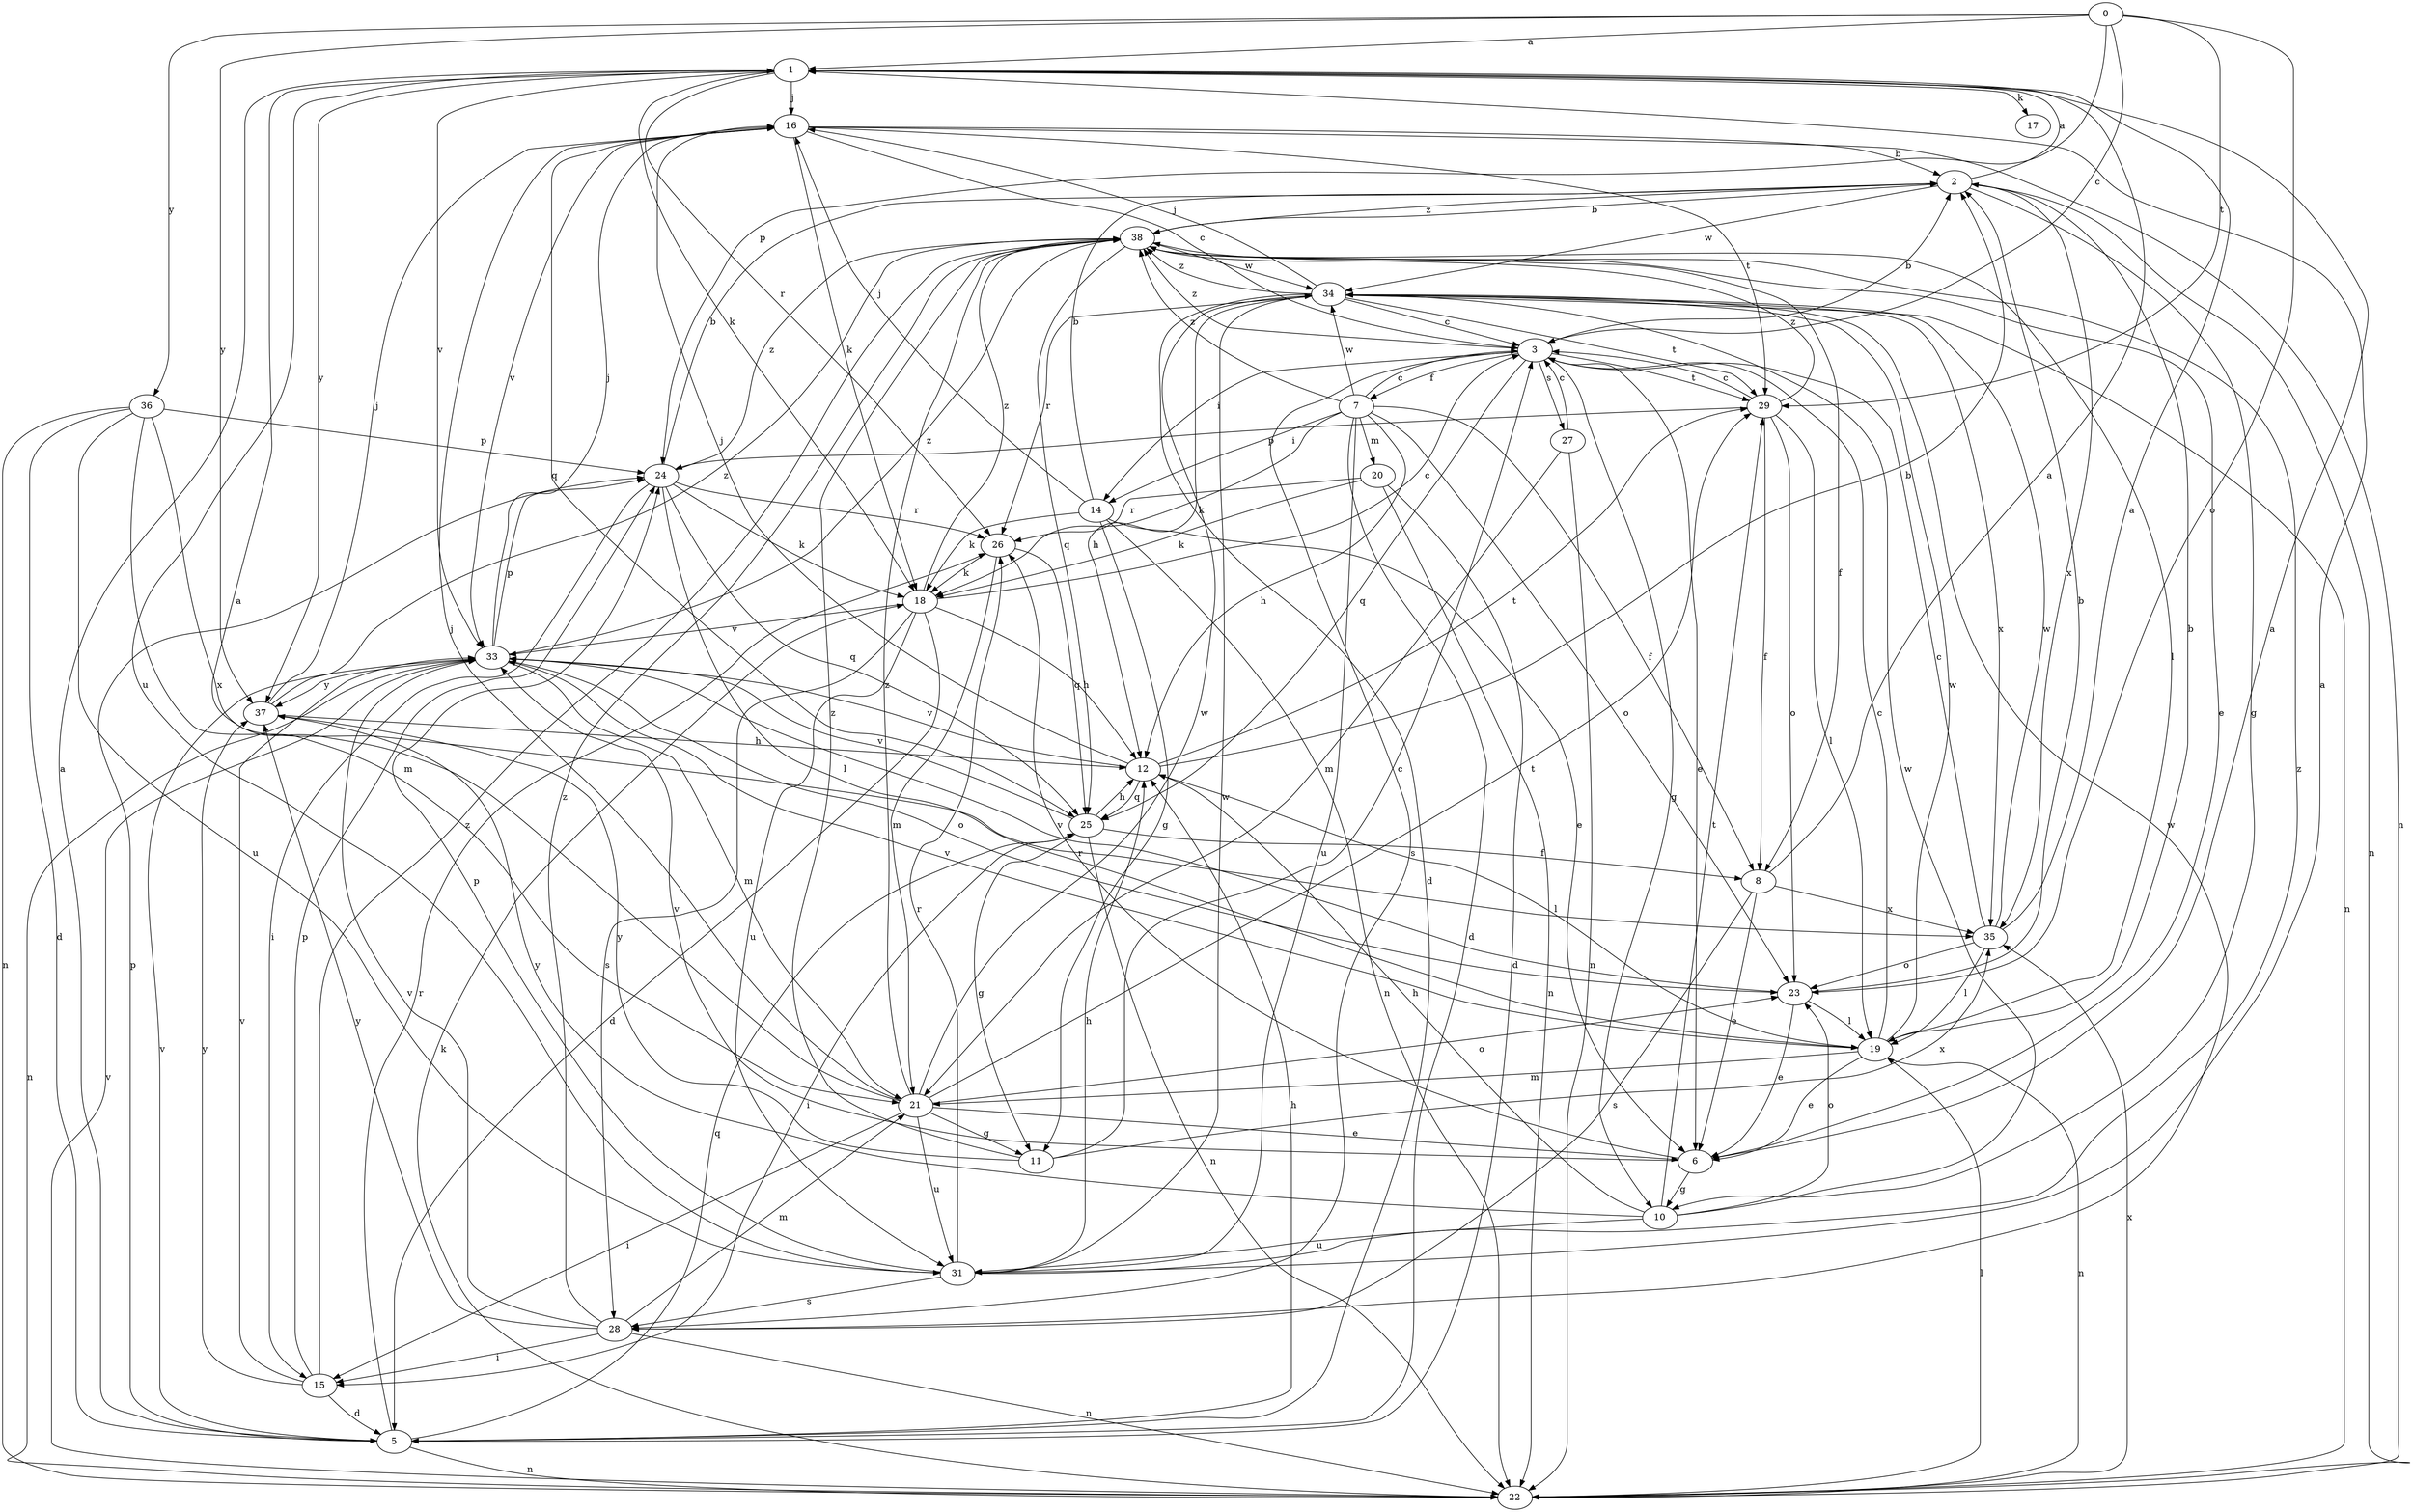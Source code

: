 strict digraph  {
0;
1;
2;
3;
5;
6;
7;
8;
10;
11;
12;
14;
15;
16;
17;
18;
19;
20;
21;
22;
23;
24;
25;
26;
27;
28;
29;
31;
33;
34;
35;
36;
37;
38;
0 -> 1  [label=a];
0 -> 3  [label=c];
0 -> 23  [label=o];
0 -> 24  [label=p];
0 -> 29  [label=t];
0 -> 36  [label=y];
0 -> 37  [label=y];
1 -> 16  [label=j];
1 -> 17  [label=k];
1 -> 18  [label=k];
1 -> 26  [label=r];
1 -> 31  [label=u];
1 -> 33  [label=v];
1 -> 37  [label=y];
2 -> 1  [label=a];
2 -> 10  [label=g];
2 -> 22  [label=n];
2 -> 34  [label=w];
2 -> 35  [label=x];
2 -> 38  [label=z];
3 -> 2  [label=b];
3 -> 6  [label=e];
3 -> 7  [label=f];
3 -> 10  [label=g];
3 -> 14  [label=i];
3 -> 25  [label=q];
3 -> 27  [label=s];
3 -> 28  [label=s];
3 -> 29  [label=t];
3 -> 38  [label=z];
5 -> 1  [label=a];
5 -> 12  [label=h];
5 -> 22  [label=n];
5 -> 24  [label=p];
5 -> 25  [label=q];
5 -> 26  [label=r];
5 -> 33  [label=v];
6 -> 1  [label=a];
6 -> 10  [label=g];
6 -> 26  [label=r];
6 -> 33  [label=v];
7 -> 3  [label=c];
7 -> 5  [label=d];
7 -> 8  [label=f];
7 -> 12  [label=h];
7 -> 14  [label=i];
7 -> 18  [label=k];
7 -> 20  [label=m];
7 -> 23  [label=o];
7 -> 31  [label=u];
7 -> 34  [label=w];
7 -> 38  [label=z];
8 -> 1  [label=a];
8 -> 6  [label=e];
8 -> 28  [label=s];
8 -> 35  [label=x];
10 -> 12  [label=h];
10 -> 23  [label=o];
10 -> 29  [label=t];
10 -> 31  [label=u];
10 -> 34  [label=w];
10 -> 37  [label=y];
11 -> 3  [label=c];
11 -> 35  [label=x];
11 -> 37  [label=y];
11 -> 38  [label=z];
12 -> 2  [label=b];
12 -> 16  [label=j];
12 -> 19  [label=l];
12 -> 25  [label=q];
12 -> 29  [label=t];
12 -> 33  [label=v];
14 -> 2  [label=b];
14 -> 6  [label=e];
14 -> 11  [label=g];
14 -> 16  [label=j];
14 -> 18  [label=k];
14 -> 22  [label=n];
15 -> 5  [label=d];
15 -> 24  [label=p];
15 -> 33  [label=v];
15 -> 37  [label=y];
15 -> 38  [label=z];
16 -> 2  [label=b];
16 -> 3  [label=c];
16 -> 18  [label=k];
16 -> 22  [label=n];
16 -> 25  [label=q];
16 -> 29  [label=t];
16 -> 33  [label=v];
18 -> 3  [label=c];
18 -> 5  [label=d];
18 -> 12  [label=h];
18 -> 28  [label=s];
18 -> 31  [label=u];
18 -> 33  [label=v];
18 -> 38  [label=z];
19 -> 2  [label=b];
19 -> 3  [label=c];
19 -> 6  [label=e];
19 -> 21  [label=m];
19 -> 22  [label=n];
19 -> 33  [label=v];
19 -> 34  [label=w];
20 -> 5  [label=d];
20 -> 18  [label=k];
20 -> 22  [label=n];
20 -> 26  [label=r];
21 -> 1  [label=a];
21 -> 6  [label=e];
21 -> 11  [label=g];
21 -> 15  [label=i];
21 -> 16  [label=j];
21 -> 23  [label=o];
21 -> 29  [label=t];
21 -> 31  [label=u];
21 -> 34  [label=w];
21 -> 38  [label=z];
22 -> 18  [label=k];
22 -> 19  [label=l];
22 -> 33  [label=v];
22 -> 35  [label=x];
23 -> 2  [label=b];
23 -> 6  [label=e];
23 -> 19  [label=l];
23 -> 33  [label=v];
24 -> 2  [label=b];
24 -> 15  [label=i];
24 -> 18  [label=k];
24 -> 19  [label=l];
24 -> 25  [label=q];
24 -> 26  [label=r];
24 -> 38  [label=z];
25 -> 8  [label=f];
25 -> 11  [label=g];
25 -> 12  [label=h];
25 -> 15  [label=i];
25 -> 22  [label=n];
25 -> 33  [label=v];
26 -> 18  [label=k];
26 -> 21  [label=m];
26 -> 25  [label=q];
27 -> 3  [label=c];
27 -> 21  [label=m];
27 -> 22  [label=n];
28 -> 15  [label=i];
28 -> 21  [label=m];
28 -> 22  [label=n];
28 -> 33  [label=v];
28 -> 34  [label=w];
28 -> 37  [label=y];
28 -> 38  [label=z];
29 -> 3  [label=c];
29 -> 8  [label=f];
29 -> 19  [label=l];
29 -> 23  [label=o];
29 -> 24  [label=p];
29 -> 38  [label=z];
31 -> 1  [label=a];
31 -> 12  [label=h];
31 -> 24  [label=p];
31 -> 26  [label=r];
31 -> 28  [label=s];
31 -> 34  [label=w];
31 -> 38  [label=z];
33 -> 16  [label=j];
33 -> 21  [label=m];
33 -> 22  [label=n];
33 -> 23  [label=o];
33 -> 24  [label=p];
33 -> 37  [label=y];
33 -> 38  [label=z];
34 -> 3  [label=c];
34 -> 5  [label=d];
34 -> 12  [label=h];
34 -> 16  [label=j];
34 -> 22  [label=n];
34 -> 26  [label=r];
34 -> 29  [label=t];
34 -> 35  [label=x];
34 -> 38  [label=z];
35 -> 1  [label=a];
35 -> 3  [label=c];
35 -> 19  [label=l];
35 -> 23  [label=o];
35 -> 34  [label=w];
36 -> 5  [label=d];
36 -> 21  [label=m];
36 -> 22  [label=n];
36 -> 24  [label=p];
36 -> 31  [label=u];
36 -> 35  [label=x];
37 -> 12  [label=h];
37 -> 16  [label=j];
37 -> 38  [label=z];
38 -> 2  [label=b];
38 -> 6  [label=e];
38 -> 8  [label=f];
38 -> 19  [label=l];
38 -> 25  [label=q];
38 -> 34  [label=w];
}
